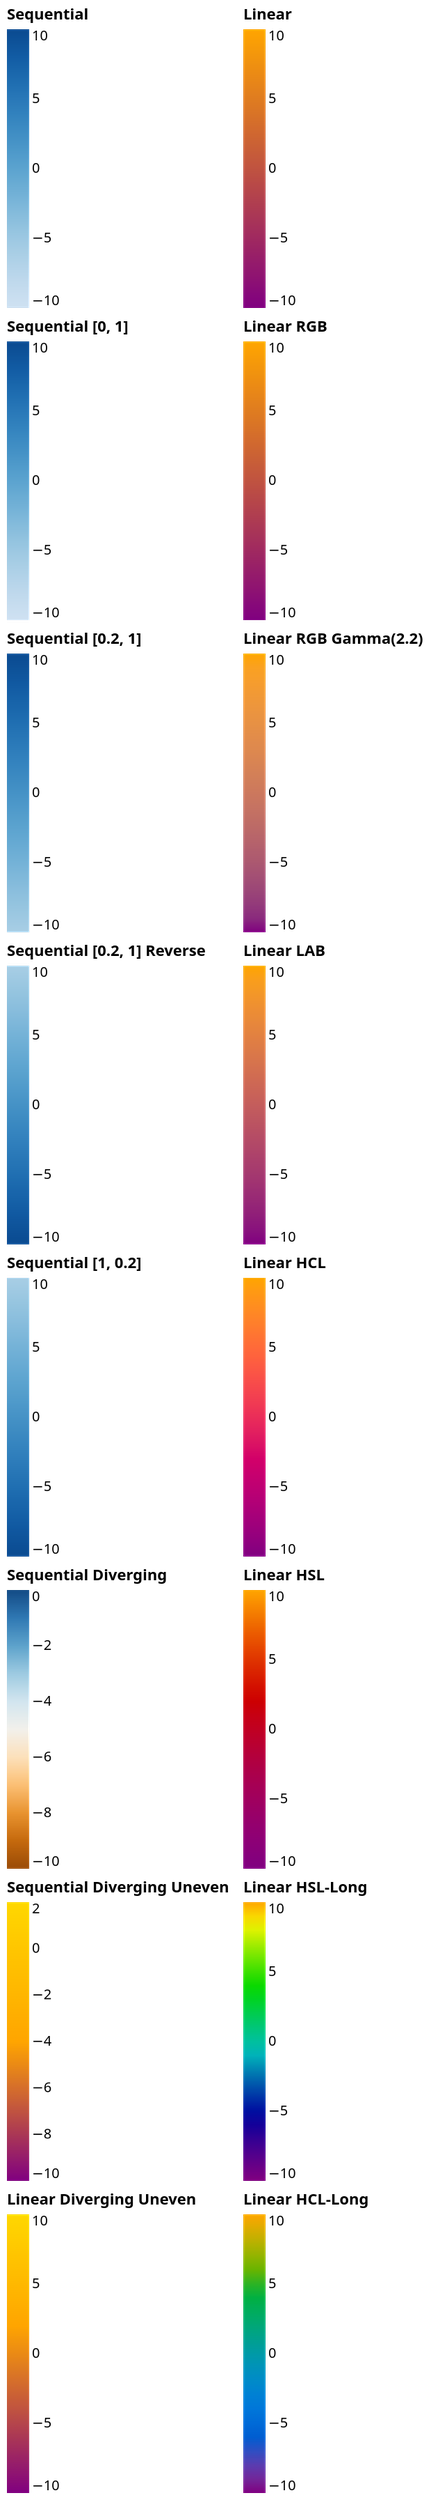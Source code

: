 {
  "$schema": "https://vega.github.io/schema/vega/v3.0.json",
  "padding": 5,

  "config": {
    "legend": {
      "offset": 5,
      "gradientWidth": 300
    }
  },

  "signals": [
    {"name": "seqScheme", "value": "blues"},
    {"name": "linearRange", "value": ["purple", "orange"]}
  ],

  "data": [
    {
      "name": "table",
      "values": [
        {"u": -10}, {"u": 10}
      ]
    }
  ],

  "scales": [
    {
      "name": "seq0",
      "type": "sequential",
      "range": {"scheme": {"signal": "seqScheme"}},
      "domain": {"data": "table", "field": "u"}
    },
    {
      "name": "seq1",
      "type": "sequential",
      "range": {"scheme": {"signal": "seqScheme"}, "extent": [0, 1]},
      "domain": {"data": "table", "field": "u"}
    },
    {
      "name": "seq2",
      "type": "sequential",
      "range": {"scheme": {"signal": "seqScheme"}, "extent": [0.2, 1]},
      "domain": {"data": "table", "field": "u"}
    },
    {
      "name": "seq3",
      "type": "sequential",
      "range": {"scheme": {"signal": "seqScheme"}, "extent": [0.2, 1]},
      "reverse": true,
      "domain": {"data": "table", "field": "u"}
    },
    {
      "name": "seq4",
      "type": "sequential",
      "range": {"scheme": {"signal": "seqScheme"}, "extent": [1, 0.2]},
      "domain": {"data": "table", "field": "u"}
    },
    {
      "name": "seq5",
      "type": "sequential",
      "range": "diverging",
      "domain": {"data": "table", "field": "u"},
      "domainMid": 0
    },
    {
      "name": "seq6",
      "type": "sequential",
      "range": ["purple", "orange", "gold"],
      "domain": {"data": "table", "field": "u"},
      "domainMid": 2
    },
    {
      "name": "seq7",
      "type": "linear",
      "range": ["purple", "orange", "gold"],
      "domain": {"data": "table", "field": "u"},
      "domainMid": 2
    },

    {
      "name": "lin0",
      "type": "linear",
      "range": {"signal": "linearRange"},
      "domain": {"data": "table", "field": "u"}
    },
    {
      "name": "lin1",
      "type": "linear",
      "range": {"signal": "linearRange"},
      "interpolate": "rgb",
      "domain": {"data": "table", "field": "u"}
    },
    {
      "name": "lin2",
      "type": "linear",
      "range": {"signal": "linearRange"},
      "interpolate": {"type": "rgb", "gamma": 2.2},
      "domain": {"data": "table", "field": "u"}
    },
    {
      "name": "lin3",
      "type": "linear",
      "range": {"signal": "linearRange"},
      "interpolate": "lab",
      "domain": {"data": "table", "field": "u"}
    },
    {
      "name": "lin4",
      "type": "linear",
      "range": {"signal": "linearRange"},
      "interpolate": "hcl",
      "domain": {"data": "table", "field": "u"}
    },
    {
      "name": "lin5",
      "type": "linear",
      "range": {"signal": "linearRange"},
      "interpolate": "hsl",
      "domain": {"data": "table", "field": "u"}
    },
    {
      "name": "lin6",
      "type": "linear",
      "range": {"signal": "linearRange"},
      "interpolate": "hsl-long",
      "domain": {"data": "table", "field": "u"}
    },
    {
      "name": "lin7",
      "type": "linear",
      "range": {"signal": "linearRange"},
      "interpolate": "hcl-long",
      "domain": {"data": "table", "field": "u"}
    }
  ],

  "legends": [
    {"orient": "left",  "type": "gradient", "fill": "seq0", "title": "Sequential"},
    {"orient": "left",  "type": "gradient", "fill": "seq1", "title": "Sequential [0, 1]"},
    {"orient": "left",  "type": "gradient", "fill": "seq2", "title": "Sequential [0.2, 1]"},
    {"orient": "left",  "type": "gradient", "fill": "seq3", "title": "Sequential [0.2, 1] Reverse"},
    {"orient": "left",  "type": "gradient", "fill": "seq4", "title": "Sequential [1, 0.2]"},
    {"orient": "left",  "type": "gradient", "fill": "seq5", "title": "Sequential Diverging"},
    {"orient": "left",  "type": "gradient", "fill": "seq6", "title": "Sequential Diverging Uneven"},
    {"orient": "left",  "type": "gradient", "fill": "seq7", "title": "Linear Diverging Uneven"},
    {"orient": "right", "type": "gradient", "fill": "lin0", "title": "Linear"},
    {"orient": "right", "type": "gradient", "fill": "lin1", "title": "Linear RGB"},
    {"orient": "right", "type": "gradient", "fill": "lin2", "title": "Linear RGB Gamma(2.2)"},
    {"orient": "right", "type": "gradient", "fill": "lin3", "title": "Linear LAB"},
    {"orient": "right", "type": "gradient", "fill": "lin4", "title": "Linear HCL"},
    {"orient": "right", "type": "gradient", "fill": "lin5", "title": "Linear HSL"},
    {"orient": "right", "type": "gradient", "fill": "lin6", "title": "Linear HSL-Long"},
    {"orient": "right", "type": "gradient", "fill": "lin7", "title": "Linear HCL-Long"}
  ]
}